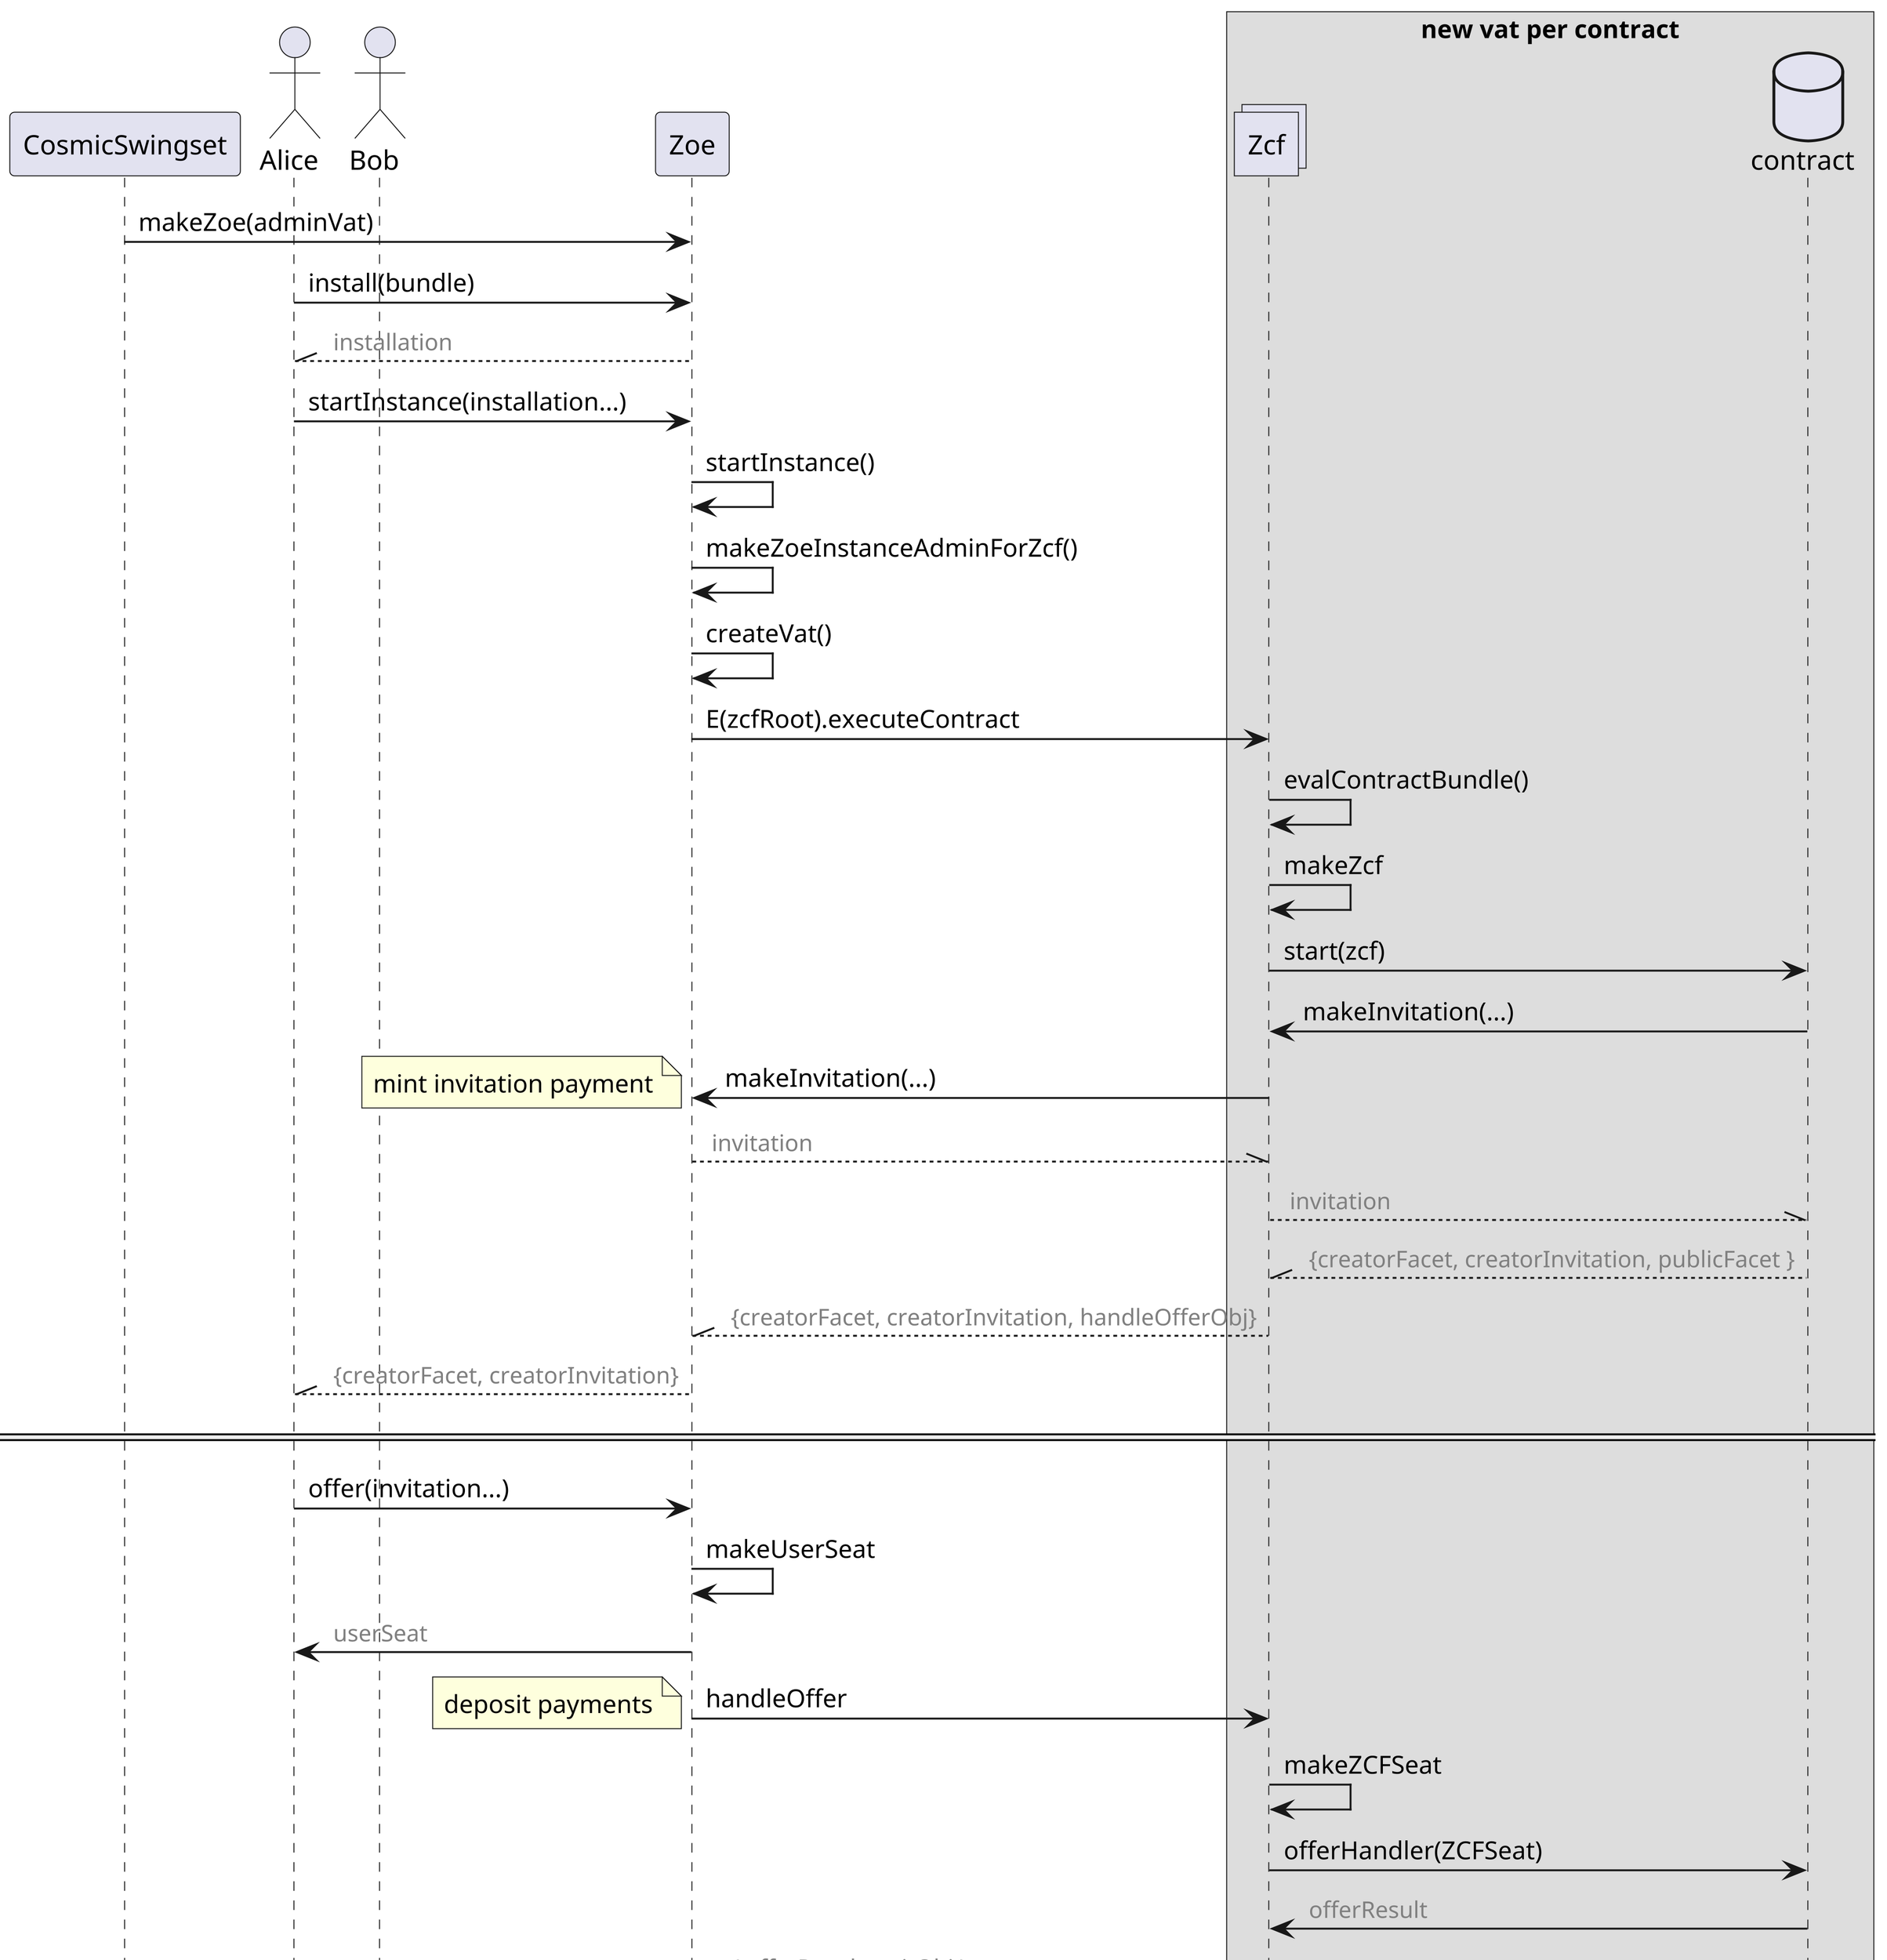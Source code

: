 
@startuml Zoe communication with Zcf
scale 8

participant CosmicSwingset
actor Alice
actor Bob
participant Zoe
box new vat per contract
collections Zcf
database contract
end box

CosmicSwingset -> Zoe : makeZoe(adminVat)
Alice -> Zoe : install(bundle)
Alice //-- Zoe : <font color=gray><size:12> installation
Alice -> Zoe : startInstance(installation...)
Zoe -> Zoe : startInstance()
Zoe -> Zoe : makeZoeInstanceAdminForZcf()
Zoe -> Zoe : createVat()
Zoe -> Zcf : E(zcfRoot).executeContract
Zcf -> Zcf : evalContractBundle()
Zcf -> Zcf : makeZcf
Zcf -> contract : start(zcf)
contract -> Zcf : makeInvitation(...)
Zcf -> Zoe : makeInvitation(...)
note left
mint invitation payment
end note
Zoe --\\ Zcf : <font color=gray><size:12> invitation
Zcf --\\ contract : <font color=gray><size:12> invitation
contract --\\ Zcf : <font color=gray><size:12> {creatorFacet, creatorInvitation, publicFacet }
Zcf --\\ Zoe : <font color=gray><size:12> {creatorFacet, creatorInvitation, handleOfferObj}
Alice //-- Zoe : <font color=gray><size:12> {creatorFacet, creatorInvitation}

====

Alice -> Zoe : offer(invitation...)
Zoe -> Zoe : makeUserSeat
Zoe -> Alice : <font color=gray><size:12> userSeat
Zoe -> Zcf : handleOffer
note left
deposit payments
end note
Zcf -> Zcf : makeZCFSeat
Zcf -> contract : offerHandler(ZCFSeat)
contract -> Zcf : <font color=gray><size:12> offerResult
Zcf --\\ Zoe : <font color=gray><size:12> { offerResult, exitObj }

Zoe --\\ Zoe : <font color=gray><size:12> userSeat promises updated

@enduml
